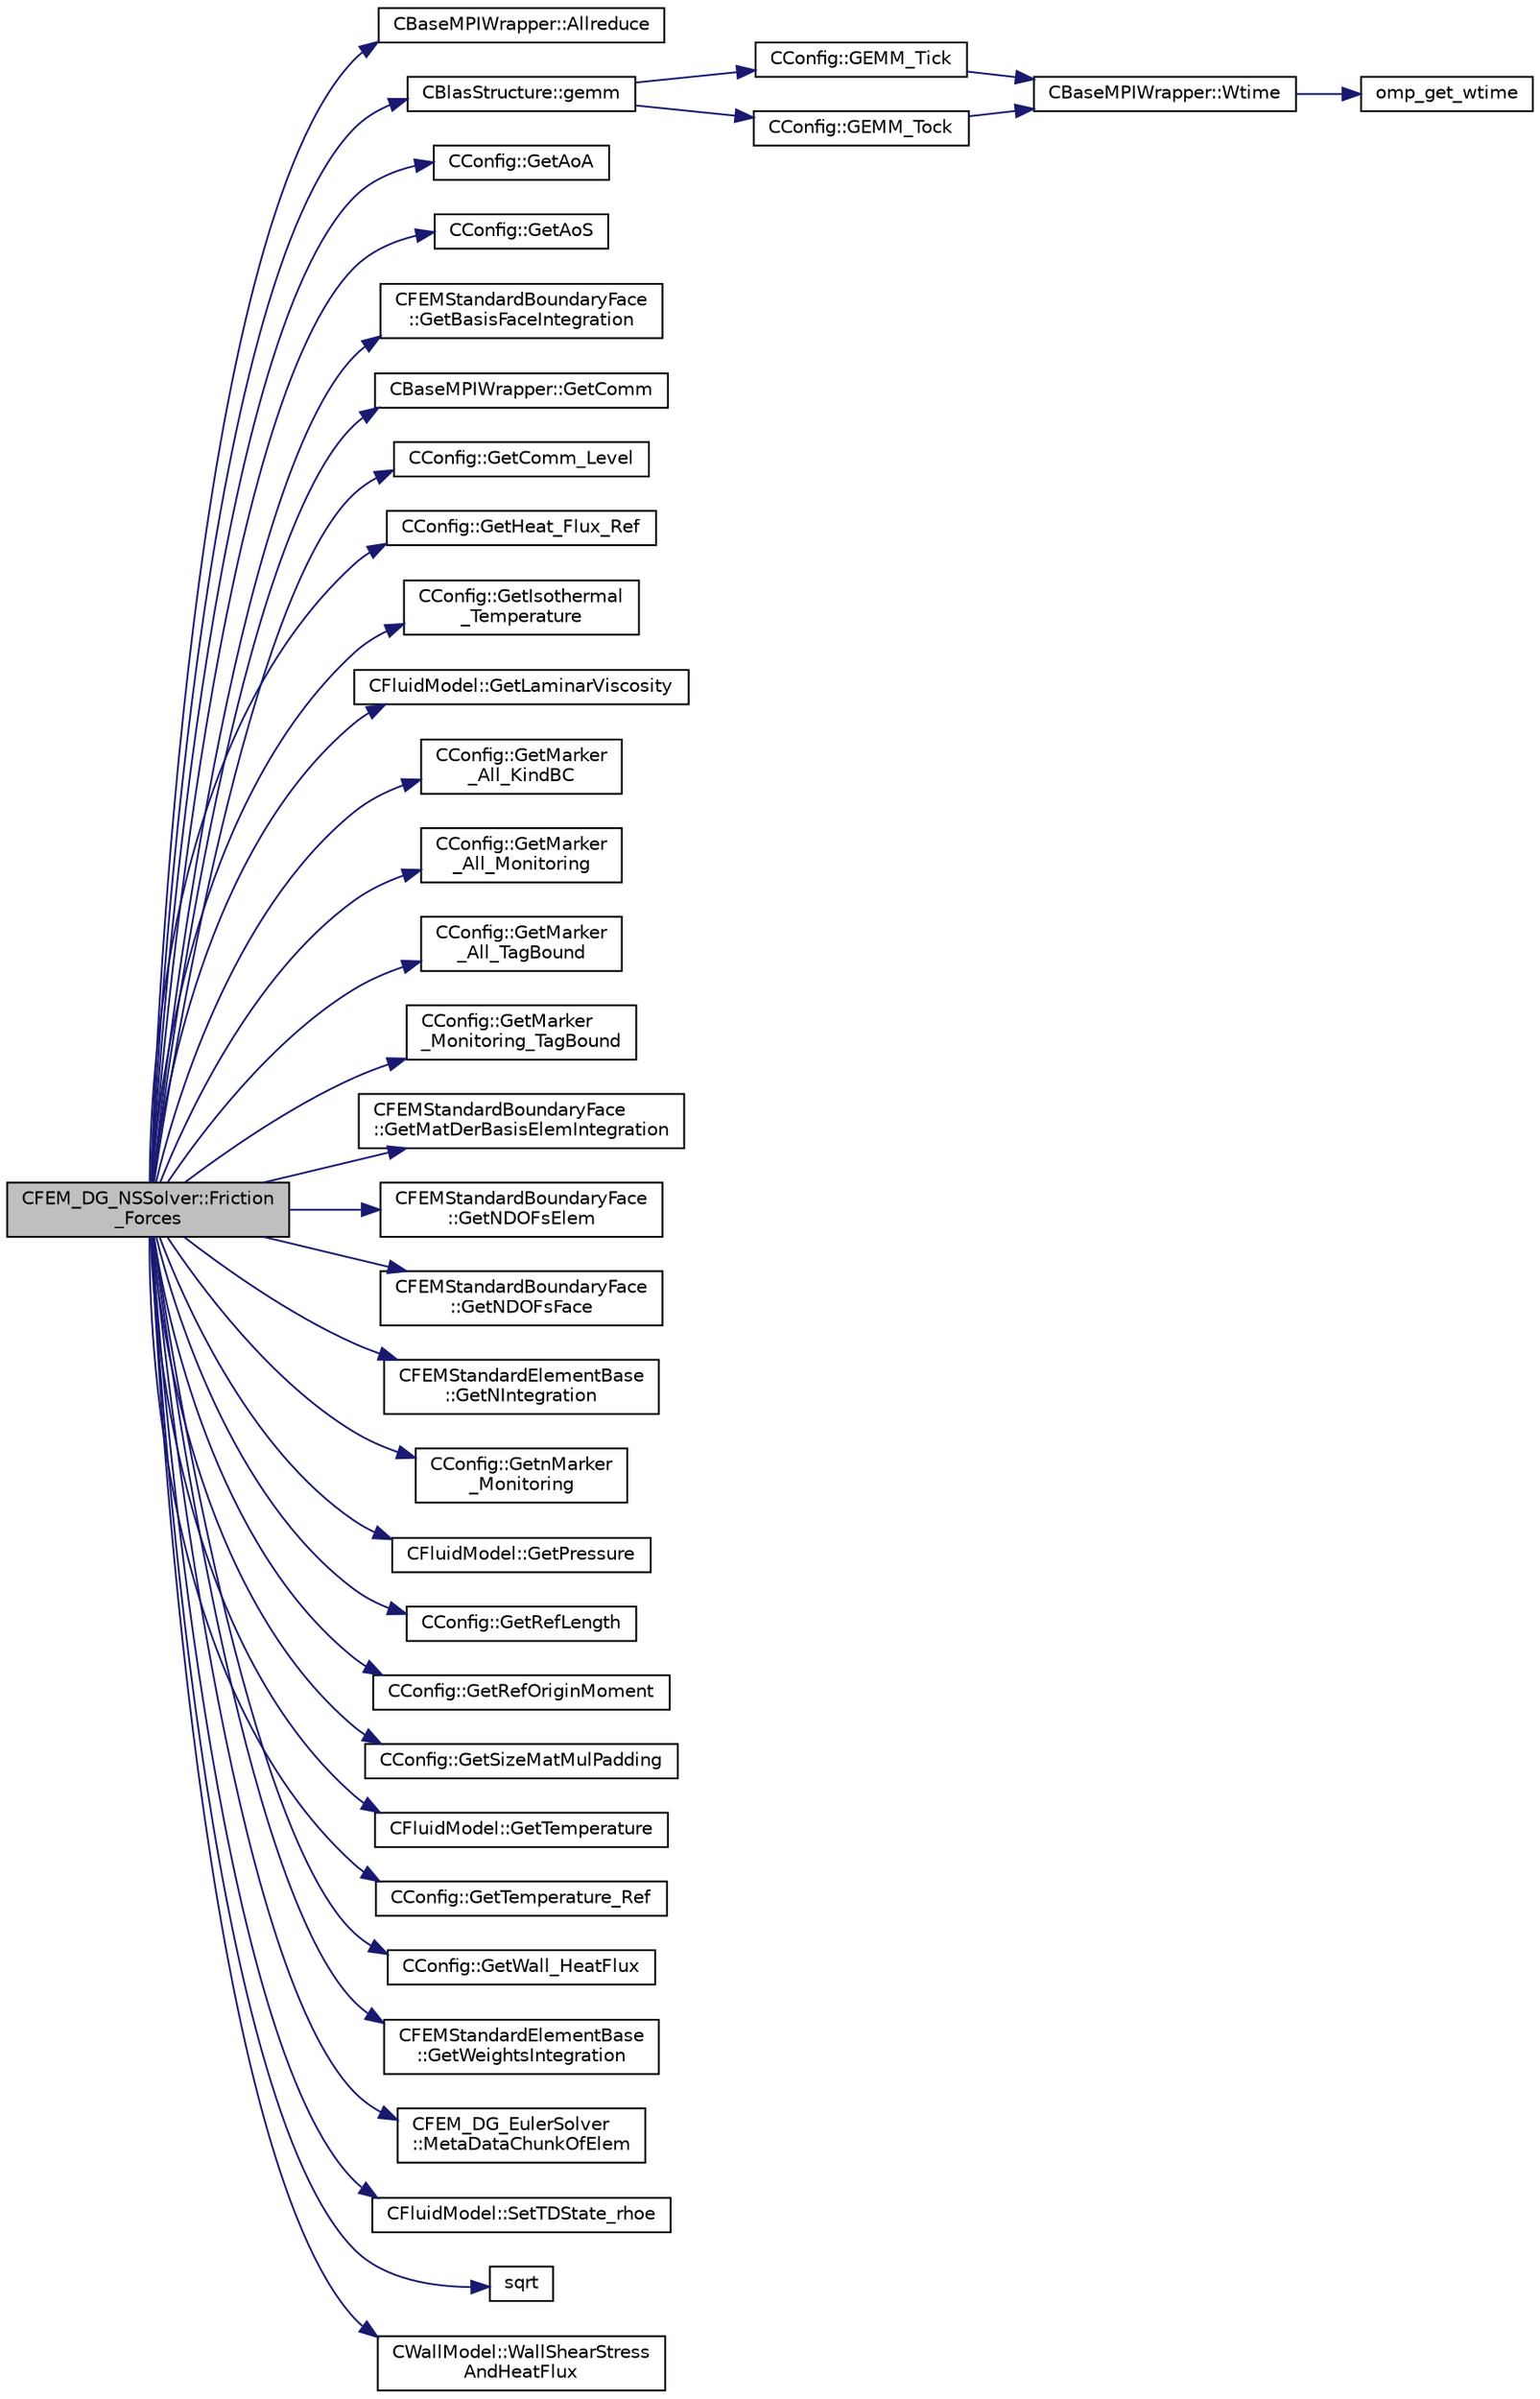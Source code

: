 digraph "CFEM_DG_NSSolver::Friction_Forces"
{
 // LATEX_PDF_SIZE
  edge [fontname="Helvetica",fontsize="10",labelfontname="Helvetica",labelfontsize="10"];
  node [fontname="Helvetica",fontsize="10",shape=record];
  rankdir="LR";
  Node1 [label="CFEM_DG_NSSolver::Friction\l_Forces",height=0.2,width=0.4,color="black", fillcolor="grey75", style="filled", fontcolor="black",tooltip="Compute the viscous forces and all the addimensional coefficients."];
  Node1 -> Node2 [color="midnightblue",fontsize="10",style="solid",fontname="Helvetica"];
  Node2 [label="CBaseMPIWrapper::Allreduce",height=0.2,width=0.4,color="black", fillcolor="white", style="filled",URL="$classCBaseMPIWrapper.html#a381d4b3738c09d92ee1ae9f89715b541",tooltip=" "];
  Node1 -> Node3 [color="midnightblue",fontsize="10",style="solid",fontname="Helvetica"];
  Node3 [label="CBlasStructure::gemm",height=0.2,width=0.4,color="black", fillcolor="white", style="filled",URL="$classCBlasStructure.html#ad282634317e0a32bce7896e2ddc40043",tooltip="Function, which carries out a dense matrix product. It is a limited version of the BLAS gemm function..."];
  Node3 -> Node4 [color="midnightblue",fontsize="10",style="solid",fontname="Helvetica"];
  Node4 [label="CConfig::GEMM_Tick",height=0.2,width=0.4,color="black", fillcolor="white", style="filled",URL="$classCConfig.html#a2843524e5245c2c6128acdd20e746f4a",tooltip="Start the timer for profiling subroutines."];
  Node4 -> Node5 [color="midnightblue",fontsize="10",style="solid",fontname="Helvetica"];
  Node5 [label="CBaseMPIWrapper::Wtime",height=0.2,width=0.4,color="black", fillcolor="white", style="filled",URL="$classCBaseMPIWrapper.html#adcf32aa628d4b515e8835bc5c56fbf08",tooltip=" "];
  Node5 -> Node6 [color="midnightblue",fontsize="10",style="solid",fontname="Helvetica"];
  Node6 [label="omp_get_wtime",height=0.2,width=0.4,color="black", fillcolor="white", style="filled",URL="$omp__structure_8hpp.html#a649bd48ab038a72108f11f5a85316266",tooltip="Return the wall time."];
  Node3 -> Node7 [color="midnightblue",fontsize="10",style="solid",fontname="Helvetica"];
  Node7 [label="CConfig::GEMM_Tock",height=0.2,width=0.4,color="black", fillcolor="white", style="filled",URL="$classCConfig.html#a695fe18134532a43b328845dd0cce3bb",tooltip="Stop the timer for the GEMM profiling and store results."];
  Node7 -> Node5 [color="midnightblue",fontsize="10",style="solid",fontname="Helvetica"];
  Node1 -> Node8 [color="midnightblue",fontsize="10",style="solid",fontname="Helvetica"];
  Node8 [label="CConfig::GetAoA",height=0.2,width=0.4,color="black", fillcolor="white", style="filled",URL="$classCConfig.html#aa824c1a1b3c7cd05b7be414a76e0b250",tooltip="Get the angle of attack of the body. This is the angle between a reference line on a lifting body (of..."];
  Node1 -> Node9 [color="midnightblue",fontsize="10",style="solid",fontname="Helvetica"];
  Node9 [label="CConfig::GetAoS",height=0.2,width=0.4,color="black", fillcolor="white", style="filled",URL="$classCConfig.html#a25bfd5255f84135494ca2c368a848f98",tooltip="Get the angle of sideslip of the body. It relates to the rotation of the aircraft centerline from the..."];
  Node1 -> Node10 [color="midnightblue",fontsize="10",style="solid",fontname="Helvetica"];
  Node10 [label="CFEMStandardBoundaryFace\l::GetBasisFaceIntegration",height=0.2,width=0.4,color="black", fillcolor="white", style="filled",URL="$classCFEMStandardBoundaryFace.html#a19d1d508495d95239567972e425fd0c3",tooltip="Function, which makes available the face basis functions in the integration points."];
  Node1 -> Node11 [color="midnightblue",fontsize="10",style="solid",fontname="Helvetica"];
  Node11 [label="CBaseMPIWrapper::GetComm",height=0.2,width=0.4,color="black", fillcolor="white", style="filled",URL="$classCBaseMPIWrapper.html#a8154391fc3522954802889d81d4ef5da",tooltip=" "];
  Node1 -> Node12 [color="midnightblue",fontsize="10",style="solid",fontname="Helvetica"];
  Node12 [label="CConfig::GetComm_Level",height=0.2,width=0.4,color="black", fillcolor="white", style="filled",URL="$classCConfig.html#aa495414133c826e5f6651d4ce82d0ef6",tooltip="Get the level of MPI communications to be performed."];
  Node1 -> Node13 [color="midnightblue",fontsize="10",style="solid",fontname="Helvetica"];
  Node13 [label="CConfig::GetHeat_Flux_Ref",height=0.2,width=0.4,color="black", fillcolor="white", style="filled",URL="$classCConfig.html#ab99f4c81b2b9dd7e4b0f917ad8c5e829",tooltip="Get the reference value for the heat flux."];
  Node1 -> Node14 [color="midnightblue",fontsize="10",style="solid",fontname="Helvetica"];
  Node14 [label="CConfig::GetIsothermal\l_Temperature",height=0.2,width=0.4,color="black", fillcolor="white", style="filled",URL="$classCConfig.html#a2bf56370670128e9e93af4ed3a7e2bb7",tooltip="Get the wall temperature (static) at an isothermal boundary."];
  Node1 -> Node15 [color="midnightblue",fontsize="10",style="solid",fontname="Helvetica"];
  Node15 [label="CFluidModel::GetLaminarViscosity",height=0.2,width=0.4,color="black", fillcolor="white", style="filled",URL="$classCFluidModel.html#ad0e35cb58779dc8fe3265c85b6c29905",tooltip="Get fluid dynamic viscosity."];
  Node1 -> Node16 [color="midnightblue",fontsize="10",style="solid",fontname="Helvetica"];
  Node16 [label="CConfig::GetMarker\l_All_KindBC",height=0.2,width=0.4,color="black", fillcolor="white", style="filled",URL="$classCConfig.html#ae003cd8f406eaaa91849a774c9a20730",tooltip="Get the kind of boundary for each marker."];
  Node1 -> Node17 [color="midnightblue",fontsize="10",style="solid",fontname="Helvetica"];
  Node17 [label="CConfig::GetMarker\l_All_Monitoring",height=0.2,width=0.4,color="black", fillcolor="white", style="filled",URL="$classCConfig.html#a70fa75374f533da62b71207d589d6211",tooltip="Get the monitoring information for a marker val_marker."];
  Node1 -> Node18 [color="midnightblue",fontsize="10",style="solid",fontname="Helvetica"];
  Node18 [label="CConfig::GetMarker\l_All_TagBound",height=0.2,width=0.4,color="black", fillcolor="white", style="filled",URL="$classCConfig.html#ab8c9c1f45950a29355be4ff357049440",tooltip="Get the index of the surface defined in the geometry file."];
  Node1 -> Node19 [color="midnightblue",fontsize="10",style="solid",fontname="Helvetica"];
  Node19 [label="CConfig::GetMarker\l_Monitoring_TagBound",height=0.2,width=0.4,color="black", fillcolor="white", style="filled",URL="$classCConfig.html#a4558fc163c393e628050e7a2273673f1",tooltip="Get the name of the surface defined in the geometry file."];
  Node1 -> Node20 [color="midnightblue",fontsize="10",style="solid",fontname="Helvetica"];
  Node20 [label="CFEMStandardBoundaryFace\l::GetMatDerBasisElemIntegration",height=0.2,width=0.4,color="black", fillcolor="white", style="filled",URL="$classCFEMStandardBoundaryFace.html#abd2f5656593a34508bdfb2093a1d6f92",tooltip="Function, which makes available the matrix with the derivatives of the element basis functions in the..."];
  Node1 -> Node21 [color="midnightblue",fontsize="10",style="solid",fontname="Helvetica"];
  Node21 [label="CFEMStandardBoundaryFace\l::GetNDOFsElem",height=0.2,width=0.4,color="black", fillcolor="white", style="filled",URL="$classCFEMStandardBoundaryFace.html#aad6afe2fa8d35697a57dfc22a7542176",tooltip="Function, which makes available the number of DOFs of the adjacent element."];
  Node1 -> Node22 [color="midnightblue",fontsize="10",style="solid",fontname="Helvetica"];
  Node22 [label="CFEMStandardBoundaryFace\l::GetNDOFsFace",height=0.2,width=0.4,color="black", fillcolor="white", style="filled",URL="$classCFEMStandardBoundaryFace.html#a26266f4d68d95c22bbb949fe6d8f5db6",tooltip="Function, which makes available the number of DOFs of the face."];
  Node1 -> Node23 [color="midnightblue",fontsize="10",style="solid",fontname="Helvetica"];
  Node23 [label="CFEMStandardElementBase\l::GetNIntegration",height=0.2,width=0.4,color="black", fillcolor="white", style="filled",URL="$classCFEMStandardElementBase.html#aa5ad06a05a1d7b66bccca65521168a3b",tooltip="Function, which makes available the number of integration points for this standard element."];
  Node1 -> Node24 [color="midnightblue",fontsize="10",style="solid",fontname="Helvetica"];
  Node24 [label="CConfig::GetnMarker\l_Monitoring",height=0.2,width=0.4,color="black", fillcolor="white", style="filled",URL="$classCConfig.html#a6e65810e59b8015104b84c4fd5b1d7f9",tooltip="Get the total number of monitoring markers."];
  Node1 -> Node25 [color="midnightblue",fontsize="10",style="solid",fontname="Helvetica"];
  Node25 [label="CFluidModel::GetPressure",height=0.2,width=0.4,color="black", fillcolor="white", style="filled",URL="$classCFluidModel.html#aee63b54308942e8b61b62a12a3278029",tooltip="Get fluid pressure."];
  Node1 -> Node26 [color="midnightblue",fontsize="10",style="solid",fontname="Helvetica"];
  Node26 [label="CConfig::GetRefLength",height=0.2,width=0.4,color="black", fillcolor="white", style="filled",URL="$classCConfig.html#afe9547710c70982ff9eee4504e3c4a69",tooltip="Get the reference length for computing moment (the default value is 1)."];
  Node1 -> Node27 [color="midnightblue",fontsize="10",style="solid",fontname="Helvetica"];
  Node27 [label="CConfig::GetRefOriginMoment",height=0.2,width=0.4,color="black", fillcolor="white", style="filled",URL="$classCConfig.html#a67306b97ff437e1b9939c3f8561c6e4a",tooltip="Get reference origin for moment computation."];
  Node1 -> Node28 [color="midnightblue",fontsize="10",style="solid",fontname="Helvetica"];
  Node28 [label="CConfig::GetSizeMatMulPadding",height=0.2,width=0.4,color="black", fillcolor="white", style="filled",URL="$classCConfig.html#a82d3faf3154d13bf694af4d818ef91c7",tooltip="Function to make available the matrix size in vectorization in order to optimize the gemm performance..."];
  Node1 -> Node29 [color="midnightblue",fontsize="10",style="solid",fontname="Helvetica"];
  Node29 [label="CFluidModel::GetTemperature",height=0.2,width=0.4,color="black", fillcolor="white", style="filled",URL="$classCFluidModel.html#ab7651562ac98477a1f3ae39832a4ffb1",tooltip="Get fluid temperature."];
  Node1 -> Node30 [color="midnightblue",fontsize="10",style="solid",fontname="Helvetica"];
  Node30 [label="CConfig::GetTemperature_Ref",height=0.2,width=0.4,color="black", fillcolor="white", style="filled",URL="$classCConfig.html#a218d027f78cd801a8734a2d4581591ad",tooltip="Get the value of the reference temperature for non-dimensionalization."];
  Node1 -> Node31 [color="midnightblue",fontsize="10",style="solid",fontname="Helvetica"];
  Node31 [label="CConfig::GetWall_HeatFlux",height=0.2,width=0.4,color="black", fillcolor="white", style="filled",URL="$classCConfig.html#a61a5154012543ac7d95929ddc6b79950",tooltip="Get the wall heat flux on a constant heat flux boundary."];
  Node1 -> Node32 [color="midnightblue",fontsize="10",style="solid",fontname="Helvetica"];
  Node32 [label="CFEMStandardElementBase\l::GetWeightsIntegration",height=0.2,width=0.4,color="black", fillcolor="white", style="filled",URL="$classCFEMStandardElementBase.html#a07b708843f8de8a1f5a4f7113866f10e",tooltip="Function, which makes available the weights in the integration points."];
  Node1 -> Node33 [color="midnightblue",fontsize="10",style="solid",fontname="Helvetica"];
  Node33 [label="CFEM_DG_EulerSolver\l::MetaDataChunkOfElem",height=0.2,width=0.4,color="black", fillcolor="white", style="filled",URL="$classCFEM__DG__EulerSolver.html#ad358fa06c0e5b2762ad3258eb2c677e2",tooltip="Template function, which determines some meta data for the chunk of elements/faces that must be treat..."];
  Node1 -> Node34 [color="midnightblue",fontsize="10",style="solid",fontname="Helvetica"];
  Node34 [label="CFluidModel::SetTDState_rhoe",height=0.2,width=0.4,color="black", fillcolor="white", style="filled",URL="$classCFluidModel.html#a0c795f4190d7f03963bd4ba50f43c641",tooltip="virtual member that would be different for each gas model implemented"];
  Node1 -> Node35 [color="midnightblue",fontsize="10",style="solid",fontname="Helvetica"];
  Node35 [label="sqrt",height=0.2,width=0.4,color="black", fillcolor="white", style="filled",URL="$group__SIMD.html#ga54a1925ab40fb4249ea255072520de35",tooltip=" "];
  Node1 -> Node36 [color="midnightblue",fontsize="10",style="solid",fontname="Helvetica"];
  Node36 [label="CWallModel::WallShearStress\lAndHeatFlux",height=0.2,width=0.4,color="black", fillcolor="white", style="filled",URL="$classCWallModel.html#aa97d804c3e84dddab5c3e16b5996b16a",tooltip="Virtual function, which computes the wall shear stress and heat flux from the data at the exchange lo..."];
}
